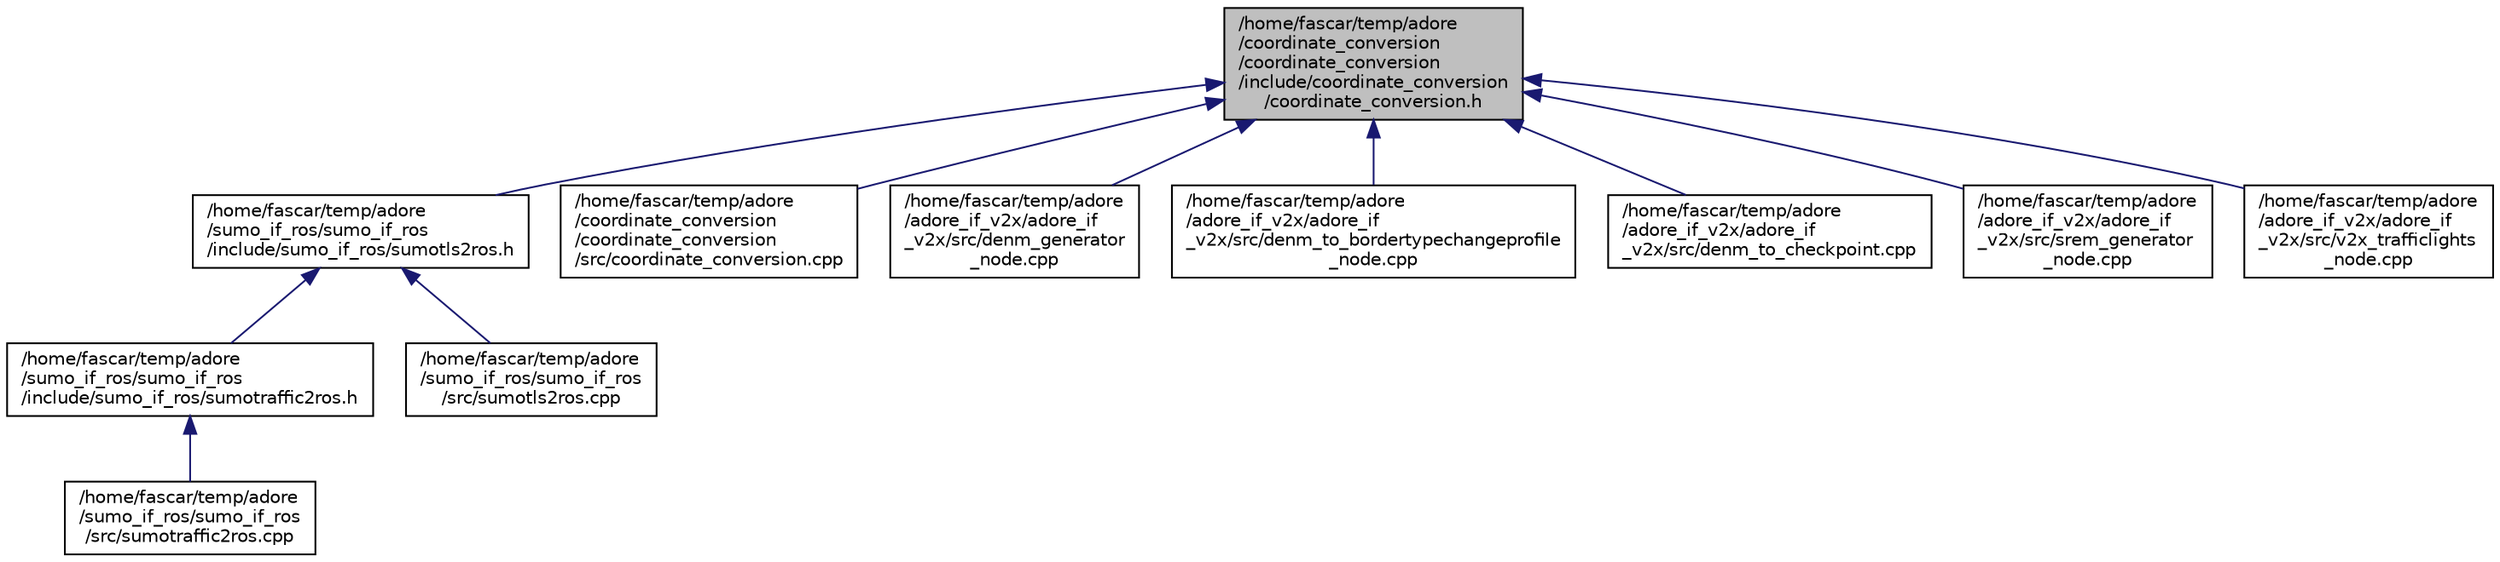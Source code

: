 digraph "/home/fascar/temp/adore/coordinate_conversion/coordinate_conversion/include/coordinate_conversion/coordinate_conversion.h"
{
 // LATEX_PDF_SIZE
  edge [fontname="Helvetica",fontsize="10",labelfontname="Helvetica",labelfontsize="10"];
  node [fontname="Helvetica",fontsize="10",shape=record];
  Node1 [label="/home/fascar/temp/adore\l/coordinate_conversion\l/coordinate_conversion\l/include/coordinate_conversion\l/coordinate_conversion.h",height=0.2,width=0.4,color="black", fillcolor="grey75", style="filled", fontcolor="black",tooltip=" "];
  Node1 -> Node2 [dir="back",color="midnightblue",fontsize="10",style="solid",fontname="Helvetica"];
  Node2 [label="/home/fascar/temp/adore\l/sumo_if_ros/sumo_if_ros\l/include/sumo_if_ros/sumotls2ros.h",height=0.2,width=0.4,color="black", fillcolor="white", style="filled",URL="$sumotls2ros_8h.html",tooltip=" "];
  Node2 -> Node3 [dir="back",color="midnightblue",fontsize="10",style="solid",fontname="Helvetica"];
  Node3 [label="/home/fascar/temp/adore\l/sumo_if_ros/sumo_if_ros\l/include/sumo_if_ros/sumotraffic2ros.h",height=0.2,width=0.4,color="black", fillcolor="white", style="filled",URL="$sumotraffic2ros_8h.html",tooltip=" "];
  Node3 -> Node4 [dir="back",color="midnightblue",fontsize="10",style="solid",fontname="Helvetica"];
  Node4 [label="/home/fascar/temp/adore\l/sumo_if_ros/sumo_if_ros\l/src/sumotraffic2ros.cpp",height=0.2,width=0.4,color="black", fillcolor="white", style="filled",URL="$sumotraffic2ros_8cpp.html",tooltip=" "];
  Node2 -> Node5 [dir="back",color="midnightblue",fontsize="10",style="solid",fontname="Helvetica"];
  Node5 [label="/home/fascar/temp/adore\l/sumo_if_ros/sumo_if_ros\l/src/sumotls2ros.cpp",height=0.2,width=0.4,color="black", fillcolor="white", style="filled",URL="$sumotls2ros_8cpp.html",tooltip=" "];
  Node1 -> Node6 [dir="back",color="midnightblue",fontsize="10",style="solid",fontname="Helvetica"];
  Node6 [label="/home/fascar/temp/adore\l/coordinate_conversion\l/coordinate_conversion\l/src/coordinate_conversion.cpp",height=0.2,width=0.4,color="black", fillcolor="white", style="filled",URL="$coordinate__conversion_8cpp.html",tooltip=" "];
  Node1 -> Node7 [dir="back",color="midnightblue",fontsize="10",style="solid",fontname="Helvetica"];
  Node7 [label="/home/fascar/temp/adore\l/adore_if_v2x/adore_if\l_v2x/src/denm_generator\l_node.cpp",height=0.2,width=0.4,color="black", fillcolor="white", style="filled",URL="$denm__generator__node_8cpp.html",tooltip=" "];
  Node1 -> Node8 [dir="back",color="midnightblue",fontsize="10",style="solid",fontname="Helvetica"];
  Node8 [label="/home/fascar/temp/adore\l/adore_if_v2x/adore_if\l_v2x/src/denm_to_bordertypechangeprofile\l_node.cpp",height=0.2,width=0.4,color="black", fillcolor="white", style="filled",URL="$denm__to__bordertypechangeprofile__node_8cpp.html",tooltip=" "];
  Node1 -> Node9 [dir="back",color="midnightblue",fontsize="10",style="solid",fontname="Helvetica"];
  Node9 [label="/home/fascar/temp/adore\l/adore_if_v2x/adore_if\l_v2x/src/denm_to_checkpoint.cpp",height=0.2,width=0.4,color="black", fillcolor="white", style="filled",URL="$denm__to__checkpoint_8cpp.html",tooltip=" "];
  Node1 -> Node10 [dir="back",color="midnightblue",fontsize="10",style="solid",fontname="Helvetica"];
  Node10 [label="/home/fascar/temp/adore\l/adore_if_v2x/adore_if\l_v2x/src/srem_generator\l_node.cpp",height=0.2,width=0.4,color="black", fillcolor="white", style="filled",URL="$srem__generator__node_8cpp.html",tooltip=" "];
  Node1 -> Node11 [dir="back",color="midnightblue",fontsize="10",style="solid",fontname="Helvetica"];
  Node11 [label="/home/fascar/temp/adore\l/adore_if_v2x/adore_if\l_v2x/src/v2x_trafficlights\l_node.cpp",height=0.2,width=0.4,color="black", fillcolor="white", style="filled",URL="$v2x__trafficlights__node_8cpp.html",tooltip=" "];
}
